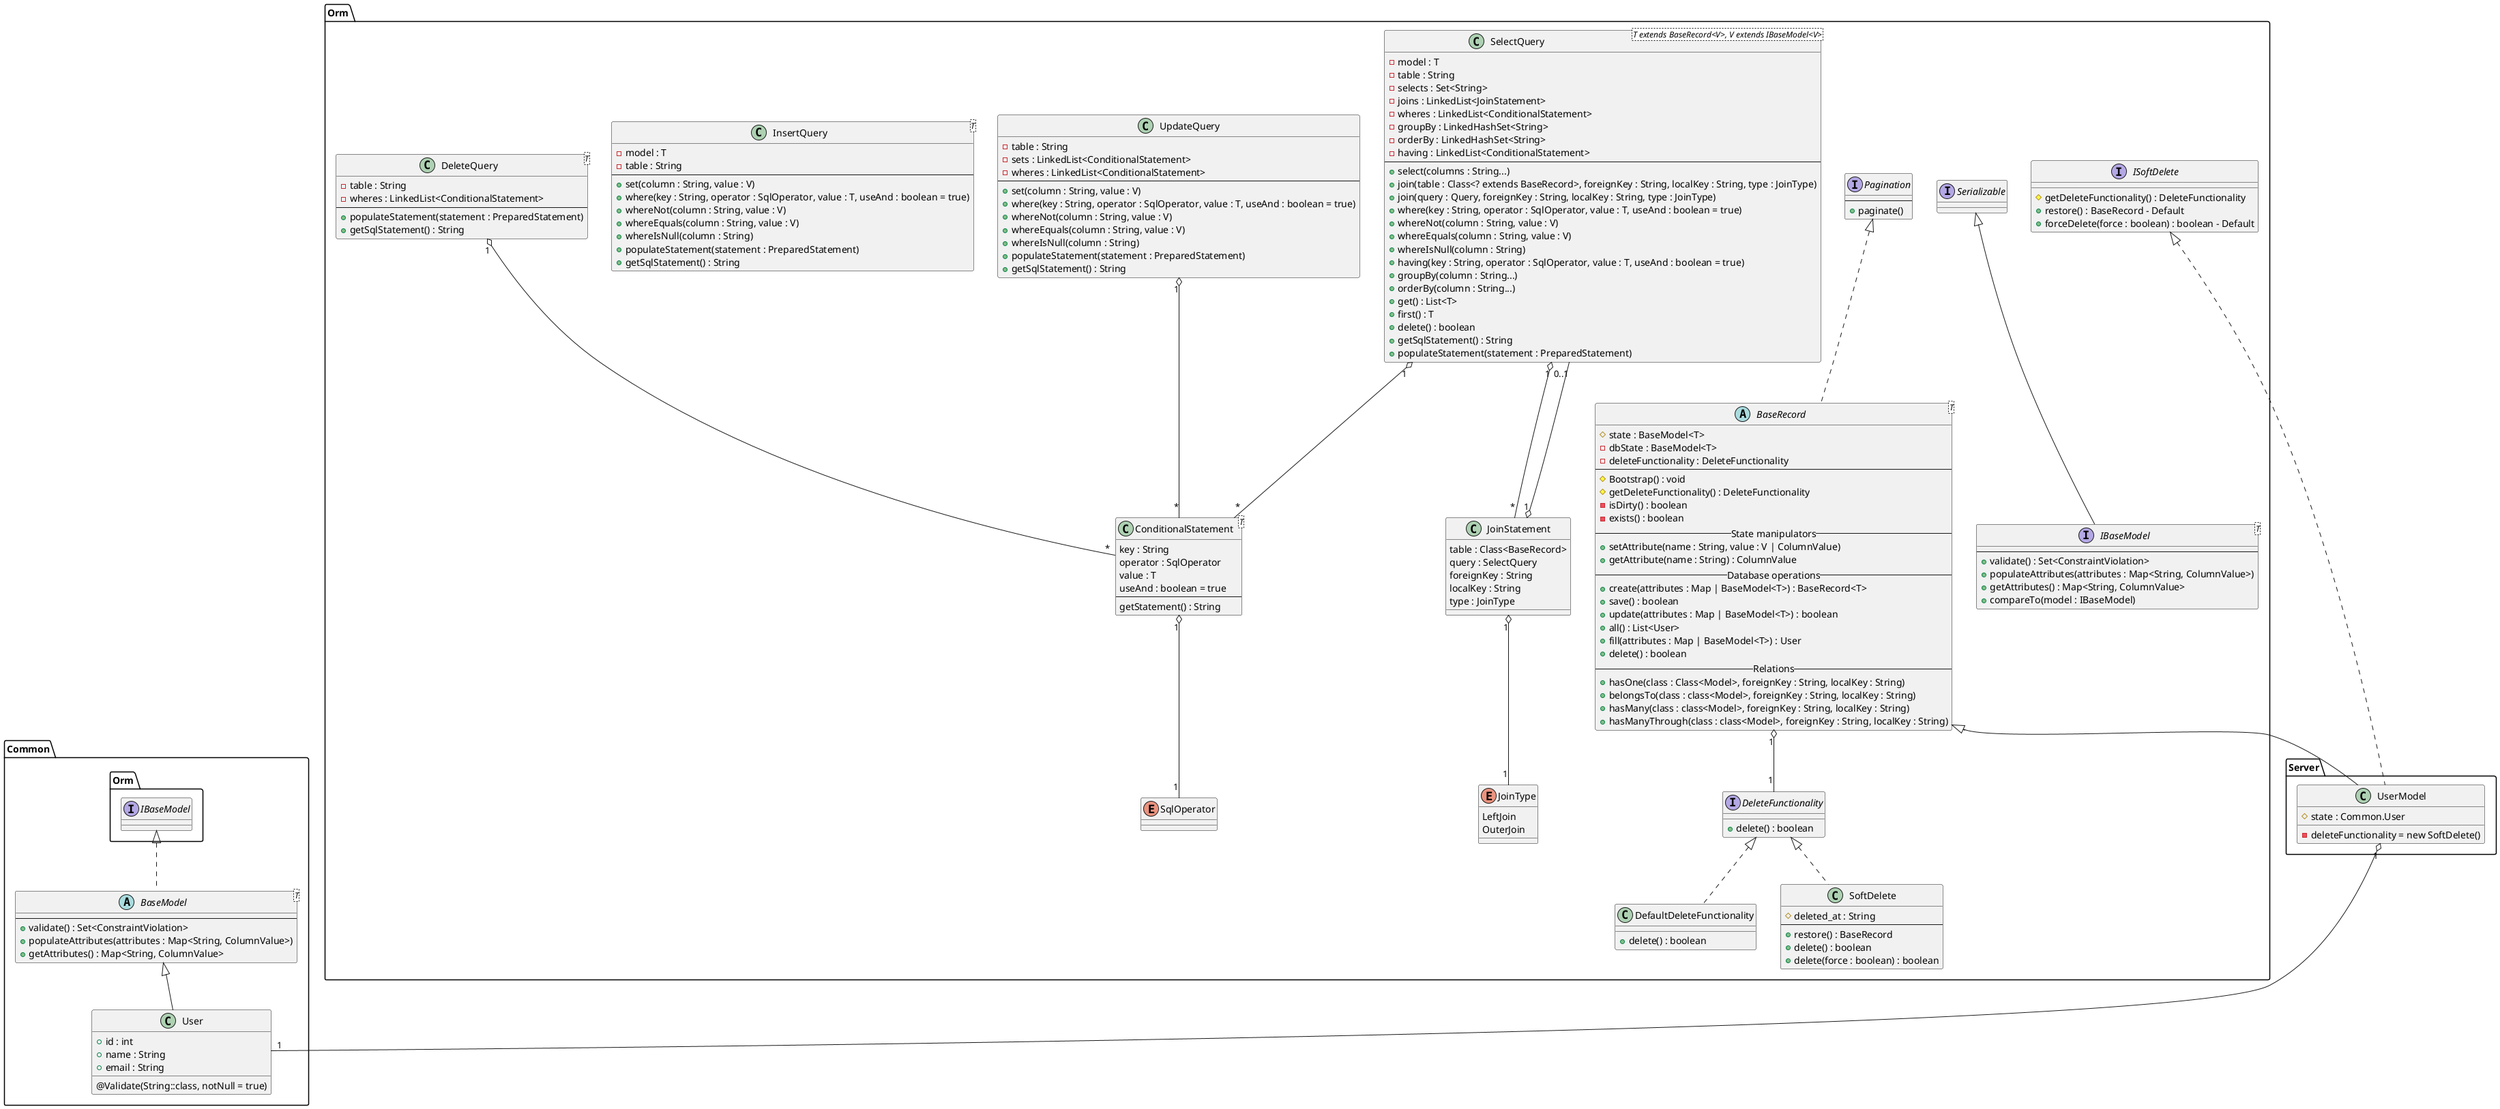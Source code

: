@startuml

namespace Common {
    class User extends BaseModel {
        +id : int
        +name : String
        @Validate(String::class, notNull = true)
        +email : String
    }

    abstract class BaseModel<T> implements Orm.IBaseModel {
        ---
        +validate() : Set<ConstraintViolation>
        +populateAttributes(attributes : Map<String, ColumnValue>)
        +getAttributes() : Map<String, ColumnValue>
    }
}

namespace Orm {

    interface IBaseModel<T> extends Serializable {
        ---
        +validate() : Set<ConstraintViolation>
        +populateAttributes(attributes : Map<String, ColumnValue>)
        +getAttributes() : Map<String, ColumnValue>
        +compareTo(model : IBaseModel)
    }


    abstract class BaseRecord<T> implements Pagination {
        #state : BaseModel<T>
        -dbState : BaseModel<T>
        -deleteFunctionality : DeleteFunctionality
        ---
        #Bootstrap() : void
        #getDeleteFunctionality() : DeleteFunctionality
        -isDirty() : boolean
        -exists() : boolean
        -- State manipulators --
        +setAttribute(name : String, value : V | ColumnValue)
        +getAttribute(name : String) : ColumnValue
        -- Database operations --
        +create(attributes : Map | BaseModel<T>) : BaseRecord<T>
        +save() : boolean
        +update(attributes : Map | BaseModel<T>) : boolean
        +all() : List<User>
        +fill(attributes : Map | BaseModel<T>) : User
        +delete() : boolean
        -- Relations --
        +hasOne(class : Class<Model>, foreignKey : String, localKey : String)
        +belongsTo(class : class<Model>, foreignKey : String, localKey : String)
        +hasMany(class : class<Model>, foreignKey : String, localKey : String)
        +hasManyThrough(class : class<Model>, foreignKey : String, localKey : String)
    }


    interface Pagination {
        ---
        +paginate()
    }

    interface DeleteFunctionality {
        +delete() : boolean
    }

    BaseRecord "1" o-- "1" DeleteFunctionality

    class DefaultDeleteFunctionality implements DeleteFunctionality {
        +delete() : boolean
    }

    class SoftDelete implements DeleteFunctionality {
        #deleted_at : String
        ---
        +restore() : BaseRecord
        +delete() : boolean
        +delete(force : boolean) : boolean
    }

    interface ISoftDelete {
        #getDeleteFunctionality() : DeleteFunctionality
        +restore() : BaseRecord - Default
        +forceDelete(force : boolean) : boolean - Default
    }

    class SelectQuery<T extends BaseRecord<V>, V extends IBaseModel<V>> {
        -model : T
        -table : String
        -selects : Set<String>
        -joins : LinkedList<JoinStatement>
        -wheres : LinkedList<ConditionalStatement>
        -groupBy : LinkedHashSet<String>
        -orderBy : LinkedHashSet<String>
        -having : LinkedList<ConditionalStatement>
        ---
        +select(columns : String...)
        +join(table : Class<? extends BaseRecord>, foreignKey : String, localKey : String, type : JoinType)
        +join(query : Query, foreignKey : String, localKey : String, type : JoinType)
        +where(key : String, operator : SqlOperator, value : T, useAnd : boolean = true)
        +whereNot(column : String, value : V)
        +whereEquals(column : String, value : V)
        +whereIsNull(column : String)
        +having(key : String, operator : SqlOperator, value : T, useAnd : boolean = true)
        +groupBy(column : String...)
        +orderBy(column : String...)
        +get() : List<T>
        +first() : T
        +delete() : boolean
        +getSqlStatement() : String
        +populateStatement(statement : PreparedStatement)
    }

    SelectQuery "1" o-- "*" ConditionalStatement
    SelectQuery "1" o-- "*" JoinStatement

    class UpdateQuery {
        -table : String
        -sets : LinkedList<ConditionalStatement>
        -wheres : LinkedList<ConditionalStatement>
        ---
        +set(column : String, value : V)
        +where(key : String, operator : SqlOperator, value : T, useAnd : boolean = true)
        +whereNot(column : String, value : V)
        +whereEquals(column : String, value : V)
        +whereIsNull(column : String)
        +populateStatement(statement : PreparedStatement)
        +getSqlStatement() : String
    }

    UpdateQuery "1" o-- "*" ConditionalStatement

    class InsertQuery<T> {
        -model : T
        -table : String
        ---
        +set(column : String, value : V)
        +where(key : String, operator : SqlOperator, value : T, useAnd : boolean = true)
        +whereNot(column : String, value : V)
        +whereEquals(column : String, value : V)
        +whereIsNull(column : String)
        +populateStatement(statement : PreparedStatement)
        +getSqlStatement() : String
    }

    class DeleteQuery<T> {
        -table : String
        -wheres : LinkedList<ConditionalStatement>
        ---
        +populateStatement(statement : PreparedStatement)
        +getSqlStatement() : String
    }

    DeleteQuery "1" o-- "*" ConditionalStatement

    class ConditionalStatement<T> {
        key : String
        operator : SqlOperator
        value : T
        useAnd : boolean = true
        ---
        getStatement() : String
    }

    ConditionalStatement "1" o-- "1" SqlOperator

    class JoinStatement {
        table : Class<BaseRecord>
        query : SelectQuery
        foreignKey : String
        localKey : String
        type : JoinType
    }

    enum JoinType {
        LeftJoin
        OuterJoin
    }

    JoinStatement "1" o-- "1" JoinType
    JoinStatement "1" o-- "0..1" SelectQuery

    enum SqlOperator {

    }


}

namespace Server {
    class UserModel extends Orm.BaseRecord implements Orm.ISoftDelete {
        #state : Common.User
        -deleteFunctionality = new SoftDelete()
    }

    UserModel "1" o--- "1" Common.User
}

@enduml